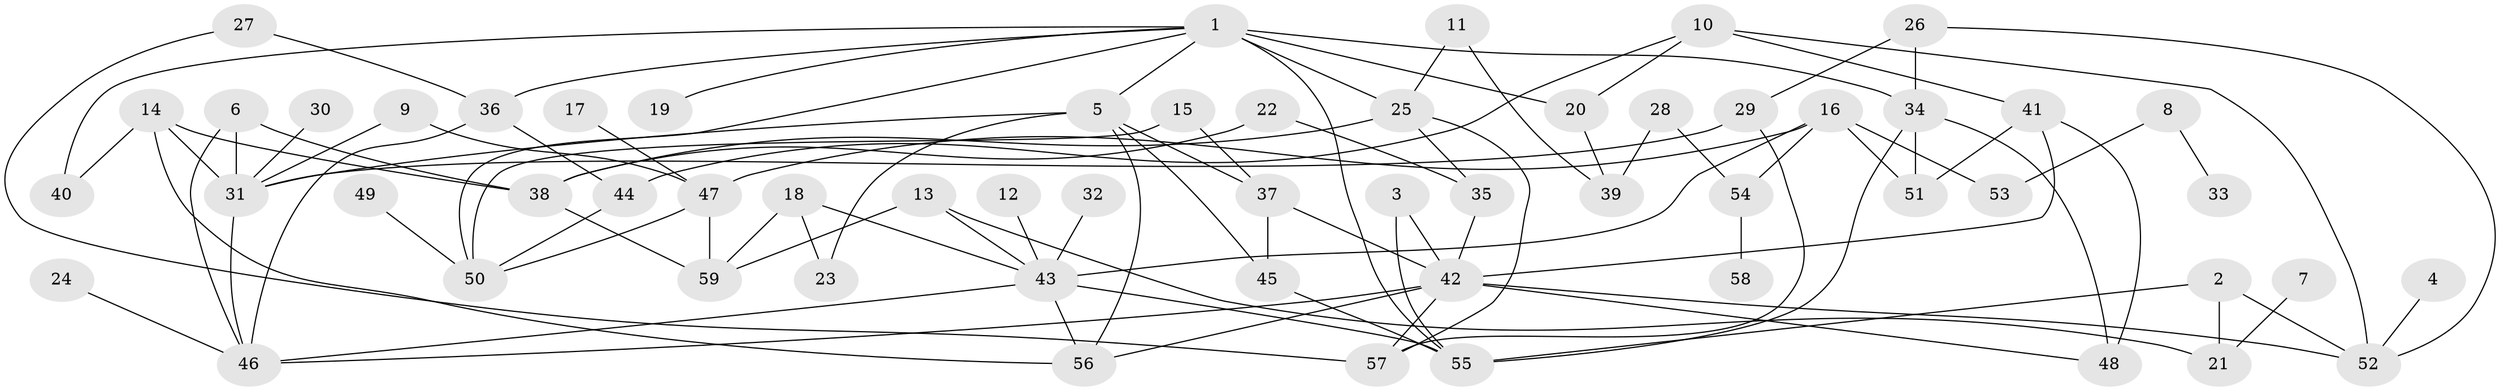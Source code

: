 // original degree distribution, {6: 0.03389830508474576, 10: 0.01694915254237288, 2: 0.3644067796610169, 3: 0.2033898305084746, 5: 0.06779661016949153, 4: 0.1271186440677966, 1: 0.1864406779661017}
// Generated by graph-tools (version 1.1) at 2025/49/03/09/25 03:49:20]
// undirected, 59 vertices, 98 edges
graph export_dot {
graph [start="1"]
  node [color=gray90,style=filled];
  1;
  2;
  3;
  4;
  5;
  6;
  7;
  8;
  9;
  10;
  11;
  12;
  13;
  14;
  15;
  16;
  17;
  18;
  19;
  20;
  21;
  22;
  23;
  24;
  25;
  26;
  27;
  28;
  29;
  30;
  31;
  32;
  33;
  34;
  35;
  36;
  37;
  38;
  39;
  40;
  41;
  42;
  43;
  44;
  45;
  46;
  47;
  48;
  49;
  50;
  51;
  52;
  53;
  54;
  55;
  56;
  57;
  58;
  59;
  1 -- 5 [weight=1.0];
  1 -- 19 [weight=1.0];
  1 -- 20 [weight=2.0];
  1 -- 25 [weight=1.0];
  1 -- 34 [weight=1.0];
  1 -- 36 [weight=1.0];
  1 -- 40 [weight=1.0];
  1 -- 50 [weight=1.0];
  1 -- 55 [weight=1.0];
  2 -- 21 [weight=1.0];
  2 -- 52 [weight=1.0];
  2 -- 55 [weight=1.0];
  3 -- 42 [weight=1.0];
  3 -- 55 [weight=1.0];
  4 -- 52 [weight=1.0];
  5 -- 23 [weight=1.0];
  5 -- 31 [weight=1.0];
  5 -- 37 [weight=1.0];
  5 -- 45 [weight=1.0];
  5 -- 56 [weight=1.0];
  6 -- 31 [weight=1.0];
  6 -- 38 [weight=1.0];
  6 -- 46 [weight=1.0];
  7 -- 21 [weight=1.0];
  8 -- 33 [weight=1.0];
  8 -- 53 [weight=1.0];
  9 -- 31 [weight=1.0];
  9 -- 47 [weight=1.0];
  10 -- 20 [weight=1.0];
  10 -- 41 [weight=1.0];
  10 -- 44 [weight=1.0];
  10 -- 52 [weight=1.0];
  11 -- 25 [weight=1.0];
  11 -- 39 [weight=1.0];
  12 -- 43 [weight=1.0];
  13 -- 21 [weight=1.0];
  13 -- 43 [weight=1.0];
  13 -- 59 [weight=1.0];
  14 -- 31 [weight=1.0];
  14 -- 38 [weight=1.0];
  14 -- 40 [weight=1.0];
  14 -- 56 [weight=1.0];
  15 -- 37 [weight=1.0];
  15 -- 50 [weight=1.0];
  16 -- 43 [weight=1.0];
  16 -- 47 [weight=1.0];
  16 -- 51 [weight=1.0];
  16 -- 53 [weight=1.0];
  16 -- 54 [weight=1.0];
  17 -- 47 [weight=1.0];
  18 -- 23 [weight=1.0];
  18 -- 43 [weight=1.0];
  18 -- 59 [weight=1.0];
  20 -- 39 [weight=1.0];
  22 -- 35 [weight=1.0];
  22 -- 38 [weight=1.0];
  24 -- 46 [weight=1.0];
  25 -- 35 [weight=1.0];
  25 -- 38 [weight=1.0];
  25 -- 57 [weight=1.0];
  26 -- 29 [weight=1.0];
  26 -- 34 [weight=1.0];
  26 -- 52 [weight=1.0];
  27 -- 36 [weight=1.0];
  27 -- 57 [weight=1.0];
  28 -- 39 [weight=1.0];
  28 -- 54 [weight=1.0];
  29 -- 31 [weight=1.0];
  29 -- 57 [weight=1.0];
  30 -- 31 [weight=1.0];
  31 -- 46 [weight=1.0];
  32 -- 43 [weight=1.0];
  34 -- 48 [weight=1.0];
  34 -- 51 [weight=2.0];
  34 -- 55 [weight=1.0];
  35 -- 42 [weight=1.0];
  36 -- 44 [weight=1.0];
  36 -- 46 [weight=1.0];
  37 -- 42 [weight=1.0];
  37 -- 45 [weight=1.0];
  38 -- 59 [weight=1.0];
  41 -- 42 [weight=1.0];
  41 -- 48 [weight=1.0];
  41 -- 51 [weight=1.0];
  42 -- 46 [weight=2.0];
  42 -- 48 [weight=1.0];
  42 -- 52 [weight=1.0];
  42 -- 56 [weight=1.0];
  42 -- 57 [weight=1.0];
  43 -- 46 [weight=1.0];
  43 -- 55 [weight=1.0];
  43 -- 56 [weight=1.0];
  44 -- 50 [weight=1.0];
  45 -- 55 [weight=1.0];
  47 -- 50 [weight=1.0];
  47 -- 59 [weight=1.0];
  49 -- 50 [weight=1.0];
  54 -- 58 [weight=1.0];
}
